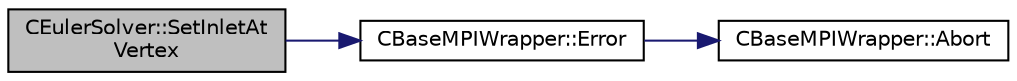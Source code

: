 digraph "CEulerSolver::SetInletAtVertex"
{
  edge [fontname="Helvetica",fontsize="10",labelfontname="Helvetica",labelfontsize="10"];
  node [fontname="Helvetica",fontsize="10",shape=record];
  rankdir="LR";
  Node3166 [label="CEulerSolver::SetInletAt\lVertex",height=0.2,width=0.4,color="black", fillcolor="grey75", style="filled", fontcolor="black"];
  Node3166 -> Node3167 [color="midnightblue",fontsize="10",style="solid",fontname="Helvetica"];
  Node3167 [label="CBaseMPIWrapper::Error",height=0.2,width=0.4,color="black", fillcolor="white", style="filled",URL="$class_c_base_m_p_i_wrapper.html#a04457c47629bda56704e6a8804833eeb"];
  Node3167 -> Node3168 [color="midnightblue",fontsize="10",style="solid",fontname="Helvetica"];
  Node3168 [label="CBaseMPIWrapper::Abort",height=0.2,width=0.4,color="black", fillcolor="white", style="filled",URL="$class_c_base_m_p_i_wrapper.html#a21ef5681e2acb532d345e9bab173ef07"];
}
